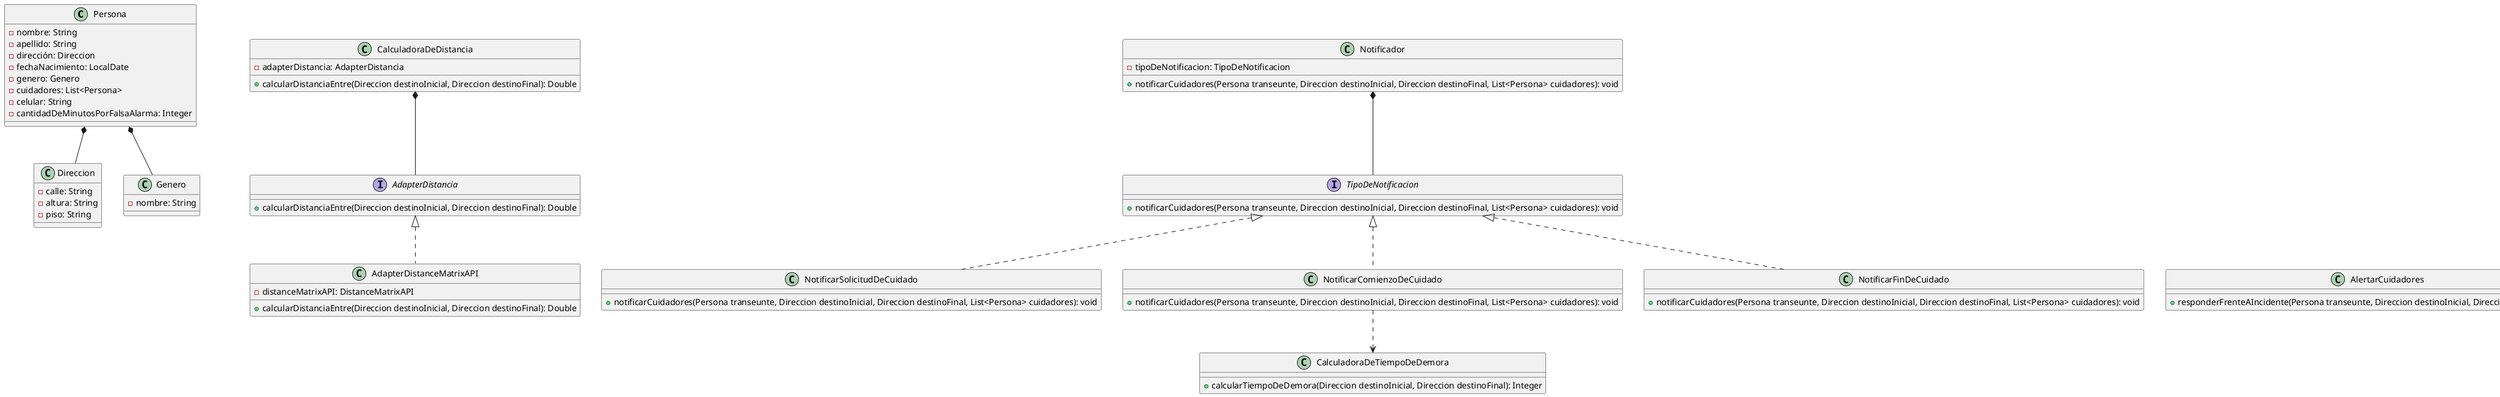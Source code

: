 @startuml

Persona *-- Direccion
Persona *-- Genero

CalculadoraDeDistancia *-- AdapterDistancia
AdapterDistancia <|.. AdapterDistanceMatrixAPI

Notificador *-- TipoDeNotificacion
TipoDeNotificacion <|.. NotificarSolicitudDeCuidado
TipoDeNotificacion <|.. NotificarComienzoDeCuidado
TipoDeNotificacion <|.. NotificarFinDeCuidado
NotificarComienzoDeCuidado ..> CalculadoraDeTiempoDeDemora

ManejadorDeIncidente *-- RespuestaAIncidente
RespuestaAIncidente <|.. AlertarCuidadores
RespuestaAIncidente <|.. LlamarALaPolicia
RespuestaAIncidente <|.. LlamarAlCelularDelUsuario
RespuestaAIncidente <|.. EsperarPorSiEsUnaFalsaAlarma

class Persona {
 -nombre: String
 -apellido: String
 -dirección: Direccion
 -fechaNacimiento: LocalDate
 -genero: Genero
 -cuidadores: List<Persona>
 -celular: String
 -cantidadDeMinutosPorFalsaAlarma: Integer
}

class Direccion{
 -calle: String
 -altura: String
 -piso: String
}

class Genero{
 -nombre: String
}

class CalculadoraDeTiempoDeDemora{
 +calcularTiempoDeDemora(Direccion destinoInicial, Direccion destinoFinal): Integer
}

class CalculadoraDeDistancia{
 -adapterDistancia: AdapterDistancia
 +calcularDistanciaEntre(Direccion destinoInicial, Direccion destinoFinal): Double
}

interface AdapterDistancia{
 +calcularDistanciaEntre(Direccion destinoInicial, Direccion destinoFinal): Double
}

class AdapterDistanceMatrixAPI{
 -distanceMatrixAPI: DistanceMatrixAPI
 +calcularDistanciaEntre(Direccion destinoInicial, Direccion destinoFinal): Double
}

class Notificador{
 -tipoDeNotificacion: TipoDeNotificacion
 +notificarCuidadores(Persona transeunte, Direccion destinoInicial, Direccion destinoFinal, List<Persona> cuidadores): void
}

interface TipoDeNotificacion{
 +notificarCuidadores(Persona transeunte, Direccion destinoInicial, Direccion destinoFinal, List<Persona> cuidadores): void
}

class NotificarSolicitudDeCuidado{
 +notificarCuidadores(Persona transeunte, Direccion destinoInicial, Direccion destinoFinal, List<Persona> cuidadores): void
}

class NotificarComienzoDeCuidado{
 +notificarCuidadores(Persona transeunte, Direccion destinoInicial, Direccion destinoFinal, List<Persona> cuidadores): void
}

class NotificarFinDeCuidado{
 +notificarCuidadores(Persona transeunte, Direccion destinoInicial, Direccion destinoFinal, List<Persona> cuidadores): void
}

class ManejadorDeIncidente{
 -respuestaAIncidente: RespuestaAIncidente
 +responderFrenteAIncidente(Persona transeunte, Direccion destinoInicial, Direccion destinoFinal): void
}

interface RespuestaAIncidente{
 +responderFrenteAIncidente(Persona transeunte, Direccion destinoInicial, Direccion destinoFinal): void
}

class AlertarCuidadores{
 +responderFrenteAIncidente(Persona transeunte, Direccion destinoInicial, Direccion destinoFinal): void
}

class LlamarALaPolicia{
 +responderFrenteAIncidente(Persona transeunte, Direccion destinoInicial, Direccion destinoFinal): void
}

class LlamarAlCelularDelUsuario{
 +responderFrenteAIncidente(Persona transeunte, Direccion destinoInicial, Direccion destinoFinal): void
}

class EsperarPorSiEsUnaFalsaAlarma{
 +responderFrenteAIncidente(Persona transeunte, Direccion destinoInicial, Direccion destinoFinal): void
}

@enduml